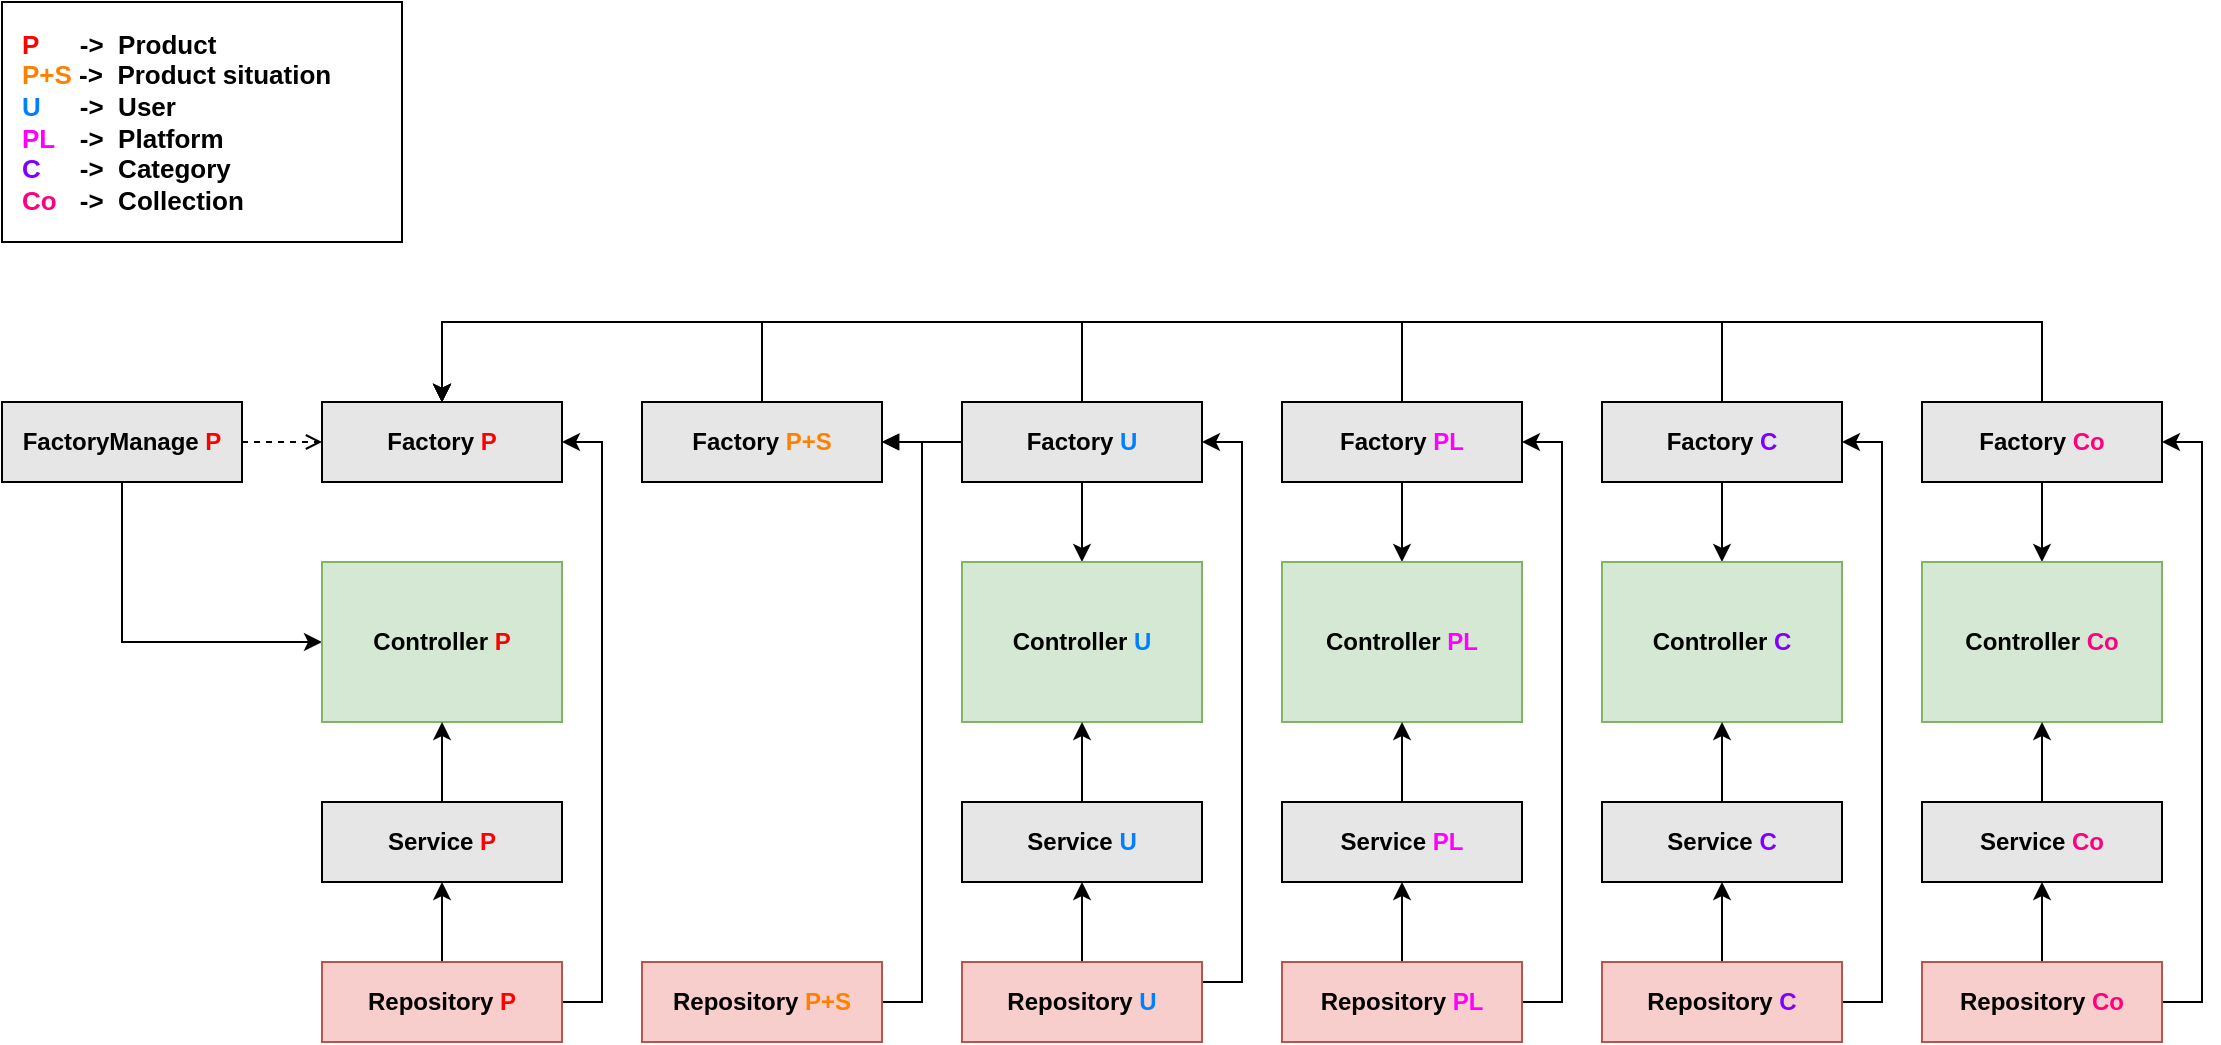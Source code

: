 <mxfile version="20.6.0" type="google"><diagram id="6JddzzMQcjXBdLVQW5BI" name="Página-1"><mxGraphModel grid="1" page="1" gridSize="10" guides="1" tooltips="1" connect="1" arrows="1" fold="1" pageScale="1" pageWidth="827" pageHeight="1169" math="0" shadow="0"><root><mxCell id="0"/><mxCell id="1" parent="0"/><mxCell id="akS8U3j8uPsjT_LzJy7--63" style="edgeStyle=orthogonalEdgeStyle;rounded=0;jumpStyle=none;orthogonalLoop=1;jettySize=auto;html=1;fontSize=12;fontColor=#7F00FF;endArrow=classic;endFill=1;" edge="1" parent="1" source="akS8U3j8uPsjT_LzJy7--12" target="akS8U3j8uPsjT_LzJy7--58"><mxGeometry relative="1" as="geometry"/></mxCell><mxCell id="P5B6yMFjr3VaSI04Bvaf-8" style="edgeStyle=orthogonalEdgeStyle;rounded=0;orthogonalLoop=1;jettySize=auto;html=1;entryX=1;entryY=0.5;entryDx=0;entryDy=0;endArrow=block;endFill=1;" edge="1" parent="1" source="akS8U3j8uPsjT_LzJy7--12" target="akS8U3j8uPsjT_LzJy7--11"><mxGeometry relative="1" as="geometry"/></mxCell><mxCell id="P5B6yMFjr3VaSI04Bvaf-44" style="edgeStyle=orthogonalEdgeStyle;rounded=0;orthogonalLoop=1;jettySize=auto;html=1;entryX=0.5;entryY=0;entryDx=0;entryDy=0;endArrow=classic;endFill=1;" edge="1" parent="1" source="akS8U3j8uPsjT_LzJy7--12" target="P5B6yMFjr3VaSI04Bvaf-33"><mxGeometry relative="1" as="geometry"><Array as="points"><mxPoint x="401" y="480"/><mxPoint x="81" y="480"/></Array></mxGeometry></mxCell><mxCell id="akS8U3j8uPsjT_LzJy7--12" value="Factory &lt;font color=&quot;#007fff&quot;&gt;U&lt;/font&gt;" style="rounded=0;whiteSpace=wrap;html=1;fontStyle=1;fillColor=#E6E6E6;" vertex="1" parent="1"><mxGeometry x="341" y="520" width="120" height="40" as="geometry"/></mxCell><mxCell id="akS8U3j8uPsjT_LzJy7--81" style="edgeStyle=orthogonalEdgeStyle;rounded=0;jumpStyle=none;orthogonalLoop=1;jettySize=auto;html=1;entryX=0.5;entryY=0;entryDx=0;entryDy=0;fontSize=12;fontColor=#7F00FF;endArrow=classic;endFill=1;" edge="1" parent="1" source="akS8U3j8uPsjT_LzJy7--13" target="akS8U3j8uPsjT_LzJy7--59"><mxGeometry relative="1" as="geometry"/></mxCell><mxCell id="P5B6yMFjr3VaSI04Bvaf-45" style="edgeStyle=orthogonalEdgeStyle;rounded=0;orthogonalLoop=1;jettySize=auto;html=1;entryX=0.5;entryY=0;entryDx=0;entryDy=0;endArrow=classic;endFill=1;" edge="1" parent="1" source="akS8U3j8uPsjT_LzJy7--13" target="P5B6yMFjr3VaSI04Bvaf-33"><mxGeometry relative="1" as="geometry"><Array as="points"><mxPoint x="561" y="480"/><mxPoint x="81" y="480"/></Array></mxGeometry></mxCell><mxCell id="akS8U3j8uPsjT_LzJy7--13" value="Factory &lt;font color=&quot;#ff00ff&quot;&gt;PL&lt;/font&gt;" style="rounded=0;whiteSpace=wrap;html=1;fontStyle=1;fillColor=#E6E6E6;" vertex="1" parent="1"><mxGeometry x="501" y="520" width="120" height="40" as="geometry"/></mxCell><mxCell id="akS8U3j8uPsjT_LzJy7--82" style="edgeStyle=orthogonalEdgeStyle;rounded=0;jumpStyle=none;orthogonalLoop=1;jettySize=auto;html=1;entryX=0.5;entryY=0;entryDx=0;entryDy=0;fontSize=12;fontColor=#7F00FF;endArrow=classic;endFill=1;" edge="1" parent="1" source="akS8U3j8uPsjT_LzJy7--14" target="akS8U3j8uPsjT_LzJy7--60"><mxGeometry relative="1" as="geometry"/></mxCell><mxCell id="P5B6yMFjr3VaSI04Bvaf-46" style="edgeStyle=orthogonalEdgeStyle;rounded=0;orthogonalLoop=1;jettySize=auto;html=1;entryX=0.5;entryY=0;entryDx=0;entryDy=0;endArrow=classic;endFill=1;" edge="1" parent="1" source="akS8U3j8uPsjT_LzJy7--14" target="P5B6yMFjr3VaSI04Bvaf-33"><mxGeometry relative="1" as="geometry"><Array as="points"><mxPoint x="721" y="480"/><mxPoint x="81" y="480"/></Array></mxGeometry></mxCell><mxCell id="akS8U3j8uPsjT_LzJy7--14" value="Factory &lt;font color=&quot;#7f00ff&quot;&gt;C&lt;/font&gt;" style="rounded=0;whiteSpace=wrap;html=1;fontStyle=1;fillColor=#E6E6E6;" vertex="1" parent="1"><mxGeometry x="661" y="520" width="120" height="40" as="geometry"/></mxCell><mxCell id="P5B6yMFjr3VaSI04Bvaf-7" style="edgeStyle=orthogonalEdgeStyle;rounded=0;orthogonalLoop=1;jettySize=auto;html=1;entryX=1;entryY=0.5;entryDx=0;entryDy=0;endArrow=block;endFill=1;" edge="1" parent="1" source="akS8U3j8uPsjT_LzJy7--29" target="akS8U3j8uPsjT_LzJy7--11"><mxGeometry relative="1" as="geometry"><Array as="points"><mxPoint x="321" y="820"/><mxPoint x="321" y="540"/></Array></mxGeometry></mxCell><mxCell id="akS8U3j8uPsjT_LzJy7--29" value="Repository &lt;font color=&quot;#ff8000&quot;&gt;P+S&lt;/font&gt;" style="rounded=0;whiteSpace=wrap;html=1;fontStyle=1;fillColor=#f8cecc;strokeColor=#b85450;" vertex="1" parent="1"><mxGeometry x="181" y="800" width="120" height="40" as="geometry"/></mxCell><mxCell id="P5B6yMFjr3VaSI04Bvaf-43" style="edgeStyle=orthogonalEdgeStyle;rounded=0;orthogonalLoop=1;jettySize=auto;html=1;entryX=0.5;entryY=0;entryDx=0;entryDy=0;endArrow=classic;endFill=1;" edge="1" parent="1" source="akS8U3j8uPsjT_LzJy7--11" target="P5B6yMFjr3VaSI04Bvaf-33"><mxGeometry relative="1" as="geometry"><Array as="points"><mxPoint x="241" y="480"/><mxPoint x="81" y="480"/></Array></mxGeometry></mxCell><mxCell id="akS8U3j8uPsjT_LzJy7--11" value="Factory &lt;font color=&quot;#ff8000&quot;&gt;P+S&lt;/font&gt;" style="rounded=0;whiteSpace=wrap;html=1;fontStyle=1;fillColor=#E6E6E6;" vertex="1" parent="1"><mxGeometry x="181" y="520" width="120" height="40" as="geometry"/></mxCell><mxCell id="akS8U3j8uPsjT_LzJy7--49" value="&lt;font color=&quot;#ff0000&quot;&gt;P&lt;/font&gt; &lt;span style=&quot;white-space: pre;&quot;&gt;&#9;&lt;/span&gt;-&amp;gt;&amp;nbsp; Product&lt;br style=&quot;&quot;&gt;&lt;font color=&quot;#ff8000&quot;&gt;P+S&lt;/font&gt; -&amp;gt;&amp;nbsp; Product situation&lt;br style=&quot;&quot;&gt;&lt;font color=&quot;#007fff&quot;&gt;U&lt;/font&gt; &lt;span style=&quot;white-space: pre;&quot;&gt;&#9;&lt;/span&gt;-&amp;gt;&amp;nbsp; User&lt;br style=&quot;&quot;&gt;&lt;font color=&quot;#ff00ff&quot;&gt;PL&lt;/font&gt; &lt;span style=&quot;white-space: pre;&quot;&gt;&#9;&lt;/span&gt;-&amp;gt;&amp;nbsp; Platform&lt;br style=&quot;&quot;&gt;&lt;div style=&quot;&quot;&gt;&lt;span style=&quot;background-color: initial;&quot;&gt;&lt;font color=&quot;#7f00ff&quot;&gt;C&lt;/font&gt; &lt;span style=&quot;white-space: pre;&quot;&gt;&#9;&lt;/span&gt;-&amp;gt;&amp;nbsp; Category&lt;/span&gt;&lt;/div&gt;&lt;div style=&quot;&quot;&gt;&lt;span style=&quot;background-color: initial;&quot;&gt;&lt;font color=&quot;#ff0080&quot;&gt;Co&lt;/font&gt;&lt;span style=&quot;white-space: pre;&quot;&gt;&#9;&lt;/span&gt;-&amp;gt;&amp;nbsp; Collection&lt;/span&gt;&lt;/div&gt;" style="rounded=0;whiteSpace=wrap;html=1;fontSize=13;align=left;fontStyle=1;spacing=10;" vertex="1" parent="1"><mxGeometry x="-139" y="320" width="200" height="120" as="geometry"/></mxCell><mxCell id="akS8U3j8uPsjT_LzJy7--58" value="&lt;span style=&quot;&quot;&gt;Controller &lt;font color=&quot;#007fff&quot; style=&quot;font-size: 12px;&quot;&gt;U&lt;/font&gt;&lt;/span&gt;" style="rounded=0;whiteSpace=wrap;html=1;fontStyle=1;fillColor=#d5e8d4;shadow=0;glass=0;sketch=0;strokeColor=#82b366;" vertex="1" parent="1"><mxGeometry x="341" y="600" width="120" height="80" as="geometry"/></mxCell><mxCell id="akS8U3j8uPsjT_LzJy7--59" value="&lt;span style=&quot;&quot;&gt;Controller &lt;font color=&quot;#ff00ff&quot; style=&quot;font-size: 12px;&quot;&gt;PL&lt;/font&gt;&lt;/span&gt;" style="rounded=0;whiteSpace=wrap;html=1;fontStyle=1;fillColor=#d5e8d4;shadow=0;glass=0;sketch=0;strokeColor=#82b366;" vertex="1" parent="1"><mxGeometry x="501" y="600" width="120" height="80" as="geometry"/></mxCell><mxCell id="akS8U3j8uPsjT_LzJy7--60" value="Controller &lt;font color=&quot;#7f00ff&quot;&gt;C&lt;/font&gt;" style="rounded=0;whiteSpace=wrap;html=1;fontStyle=1;fillColor=#d5e8d4;shadow=0;glass=0;sketch=0;strokeColor=#82b366;" vertex="1" parent="1"><mxGeometry x="661" y="600" width="120" height="80" as="geometry"/></mxCell><mxCell id="akS8U3j8uPsjT_LzJy7--66" style="edgeStyle=orthogonalEdgeStyle;rounded=0;jumpStyle=none;orthogonalLoop=1;jettySize=auto;html=1;exitX=0.5;exitY=0;exitDx=0;exitDy=0;entryX=0.5;entryY=1;entryDx=0;entryDy=0;fontSize=12;fontColor=#007FFF;endArrow=classic;endFill=1;" edge="1" parent="1" source="akS8U3j8uPsjT_LzJy7--61" target="akS8U3j8uPsjT_LzJy7--58"><mxGeometry relative="1" as="geometry"/></mxCell><mxCell id="akS8U3j8uPsjT_LzJy7--67" style="edgeStyle=orthogonalEdgeStyle;rounded=0;jumpStyle=none;orthogonalLoop=1;jettySize=auto;html=1;exitX=1;exitY=0.25;exitDx=0;exitDy=0;entryX=1;entryY=0.5;entryDx=0;entryDy=0;fontSize=12;fontColor=#007FFF;endArrow=classic;endFill=1;" edge="1" parent="1" source="akS8U3j8uPsjT_LzJy7--62" target="akS8U3j8uPsjT_LzJy7--12"><mxGeometry relative="1" as="geometry"/></mxCell><mxCell id="akS8U3j8uPsjT_LzJy7--61" value="Service &lt;font color=&quot;#007fff&quot;&gt;U&lt;/font&gt;" style="rounded=0;whiteSpace=wrap;html=1;fontStyle=1;fillColor=#E6E6E6;" vertex="1" parent="1"><mxGeometry x="341" y="720" width="120" height="40" as="geometry"/></mxCell><mxCell id="akS8U3j8uPsjT_LzJy7--68" style="edgeStyle=orthogonalEdgeStyle;rounded=0;jumpStyle=none;orthogonalLoop=1;jettySize=auto;html=1;fontSize=12;fontColor=#007FFF;endArrow=classic;endFill=1;" edge="1" parent="1" source="akS8U3j8uPsjT_LzJy7--62" target="akS8U3j8uPsjT_LzJy7--61"><mxGeometry relative="1" as="geometry"/></mxCell><mxCell id="akS8U3j8uPsjT_LzJy7--62" value="Repository &lt;font color=&quot;#007fff&quot;&gt;U&lt;/font&gt;" style="rounded=0;whiteSpace=wrap;html=1;fontStyle=1;fillColor=#f8cecc;strokeColor=#b85450;" vertex="1" parent="1"><mxGeometry x="341" y="800" width="120" height="40" as="geometry"/></mxCell><mxCell id="akS8U3j8uPsjT_LzJy7--75" style="edgeStyle=orthogonalEdgeStyle;rounded=0;jumpStyle=none;orthogonalLoop=1;jettySize=auto;html=1;fontSize=12;fontColor=#7F00FF;endArrow=classic;endFill=1;" edge="1" parent="1" source="akS8U3j8uPsjT_LzJy7--69" target="akS8U3j8uPsjT_LzJy7--59"><mxGeometry relative="1" as="geometry"/></mxCell><mxCell id="akS8U3j8uPsjT_LzJy7--69" value="Service &lt;font color=&quot;#ff00ff&quot;&gt;PL&lt;/font&gt;" style="rounded=0;whiteSpace=wrap;html=1;fontStyle=1;fillColor=#E6E6E6;" vertex="1" parent="1"><mxGeometry x="501" y="720" width="120" height="40" as="geometry"/></mxCell><mxCell id="akS8U3j8uPsjT_LzJy7--78" style="edgeStyle=orthogonalEdgeStyle;rounded=0;jumpStyle=none;orthogonalLoop=1;jettySize=auto;html=1;entryX=0.5;entryY=1;entryDx=0;entryDy=0;fontSize=12;fontColor=#7F00FF;endArrow=classic;endFill=1;" edge="1" parent="1" source="akS8U3j8uPsjT_LzJy7--70" target="akS8U3j8uPsjT_LzJy7--60"><mxGeometry relative="1" as="geometry"/></mxCell><mxCell id="akS8U3j8uPsjT_LzJy7--70" value="Service &lt;font color=&quot;#7f00ff&quot;&gt;C&lt;/font&gt;" style="rounded=0;whiteSpace=wrap;html=1;fontStyle=1;fillColor=#E6E6E6;" vertex="1" parent="1"><mxGeometry x="661" y="720" width="120" height="40" as="geometry"/></mxCell><mxCell id="akS8U3j8uPsjT_LzJy7--74" style="edgeStyle=orthogonalEdgeStyle;rounded=0;jumpStyle=none;orthogonalLoop=1;jettySize=auto;html=1;entryX=0.5;entryY=1;entryDx=0;entryDy=0;fontSize=12;fontColor=#7F00FF;endArrow=classic;endFill=1;" edge="1" parent="1" source="akS8U3j8uPsjT_LzJy7--72" target="akS8U3j8uPsjT_LzJy7--69"><mxGeometry relative="1" as="geometry"/></mxCell><mxCell id="CbhvYrBwIV0HX1B_ZlFO-2" style="edgeStyle=orthogonalEdgeStyle;rounded=0;orthogonalLoop=1;jettySize=auto;html=1;entryX=1;entryY=0.5;entryDx=0;entryDy=0;" edge="1" parent="1" source="akS8U3j8uPsjT_LzJy7--72" target="akS8U3j8uPsjT_LzJy7--13"><mxGeometry relative="1" as="geometry"><Array as="points"><mxPoint x="641" y="820"/><mxPoint x="641" y="540"/></Array></mxGeometry></mxCell><mxCell id="akS8U3j8uPsjT_LzJy7--72" value="Repository &lt;font color=&quot;#ff00ff&quot;&gt;PL&lt;/font&gt;" style="rounded=0;whiteSpace=wrap;html=1;fontStyle=1;fillColor=#f8cecc;strokeColor=#b85450;" vertex="1" parent="1"><mxGeometry x="501" y="800" width="120" height="40" as="geometry"/></mxCell><mxCell id="akS8U3j8uPsjT_LzJy7--79" style="edgeStyle=orthogonalEdgeStyle;rounded=0;jumpStyle=none;orthogonalLoop=1;jettySize=auto;html=1;entryX=0.5;entryY=1;entryDx=0;entryDy=0;fontSize=12;fontColor=#7F00FF;endArrow=classic;endFill=1;" edge="1" parent="1" source="akS8U3j8uPsjT_LzJy7--73" target="akS8U3j8uPsjT_LzJy7--70"><mxGeometry relative="1" as="geometry"/></mxCell><mxCell id="CbhvYrBwIV0HX1B_ZlFO-3" style="edgeStyle=orthogonalEdgeStyle;rounded=0;orthogonalLoop=1;jettySize=auto;html=1;entryX=1;entryY=0.5;entryDx=0;entryDy=0;" edge="1" parent="1" source="akS8U3j8uPsjT_LzJy7--73" target="akS8U3j8uPsjT_LzJy7--14"><mxGeometry relative="1" as="geometry"><Array as="points"><mxPoint x="801" y="820"/><mxPoint x="801" y="540"/></Array></mxGeometry></mxCell><mxCell id="akS8U3j8uPsjT_LzJy7--73" value="Repository&amp;nbsp;&lt;span style=&quot;color: rgb(127, 0, 255);&quot;&gt;C&lt;/span&gt;" style="rounded=0;whiteSpace=wrap;html=1;fontStyle=1;fillColor=#f8cecc;strokeColor=#b85450;" vertex="1" parent="1"><mxGeometry x="661" y="800" width="120" height="40" as="geometry"/></mxCell><mxCell id="bNUEbo6eeJRGHgdps0h5-3" style="edgeStyle=orthogonalEdgeStyle;rounded=0;jumpStyle=none;orthogonalLoop=1;jettySize=auto;html=1;entryX=0.5;entryY=0;entryDx=0;entryDy=0;fontSize=12;fontColor=#7F00FF;endArrow=classic;endFill=1;" edge="1" parent="1" source="bNUEbo6eeJRGHgdps0h5-4" target="bNUEbo6eeJRGHgdps0h5-5"><mxGeometry relative="1" as="geometry"/></mxCell><mxCell id="P5B6yMFjr3VaSI04Bvaf-47" style="edgeStyle=orthogonalEdgeStyle;rounded=0;orthogonalLoop=1;jettySize=auto;html=1;entryX=0.5;entryY=0;entryDx=0;entryDy=0;endArrow=classic;endFill=1;" edge="1" parent="1" source="bNUEbo6eeJRGHgdps0h5-4" target="P5B6yMFjr3VaSI04Bvaf-33"><mxGeometry relative="1" as="geometry"><Array as="points"><mxPoint x="881" y="480"/><mxPoint x="81" y="480"/></Array></mxGeometry></mxCell><mxCell id="bNUEbo6eeJRGHgdps0h5-4" value="Factory &lt;font color=&quot;#ff0080&quot;&gt;Co&lt;/font&gt;" style="rounded=0;whiteSpace=wrap;html=1;fontStyle=1;fillColor=#E6E6E6;" vertex="1" parent="1"><mxGeometry x="821" y="520" width="120" height="40" as="geometry"/></mxCell><mxCell id="bNUEbo6eeJRGHgdps0h5-5" value="Controller &lt;font color=&quot;#ff0080&quot;&gt;Co&lt;/font&gt;" style="rounded=0;whiteSpace=wrap;html=1;fontStyle=1;fillColor=#d5e8d4;shadow=0;glass=0;sketch=0;strokeColor=#82b366;" vertex="1" parent="1"><mxGeometry x="821" y="600" width="120" height="80" as="geometry"/></mxCell><mxCell id="bNUEbo6eeJRGHgdps0h5-6" style="edgeStyle=orthogonalEdgeStyle;rounded=0;jumpStyle=none;orthogonalLoop=1;jettySize=auto;html=1;entryX=0.5;entryY=1;entryDx=0;entryDy=0;fontSize=12;fontColor=#7F00FF;endArrow=classic;endFill=1;" edge="1" parent="1" source="bNUEbo6eeJRGHgdps0h5-8" target="bNUEbo6eeJRGHgdps0h5-5"><mxGeometry relative="1" as="geometry"/></mxCell><mxCell id="bNUEbo6eeJRGHgdps0h5-8" value="Service &lt;font color=&quot;#ff0080&quot;&gt;Co&lt;/font&gt;" style="rounded=0;whiteSpace=wrap;html=1;fontStyle=1;fillColor=#E6E6E6;" vertex="1" parent="1"><mxGeometry x="821" y="720" width="120" height="40" as="geometry"/></mxCell><mxCell id="bNUEbo6eeJRGHgdps0h5-9" style="edgeStyle=orthogonalEdgeStyle;rounded=0;jumpStyle=none;orthogonalLoop=1;jettySize=auto;html=1;entryX=0.5;entryY=1;entryDx=0;entryDy=0;fontSize=12;fontColor=#7F00FF;endArrow=classic;endFill=1;" edge="1" parent="1" source="bNUEbo6eeJRGHgdps0h5-10" target="bNUEbo6eeJRGHgdps0h5-8"><mxGeometry relative="1" as="geometry"/></mxCell><mxCell id="CbhvYrBwIV0HX1B_ZlFO-4" style="edgeStyle=orthogonalEdgeStyle;rounded=0;orthogonalLoop=1;jettySize=auto;html=1;entryX=1;entryY=0.5;entryDx=0;entryDy=0;" edge="1" parent="1" source="bNUEbo6eeJRGHgdps0h5-10" target="bNUEbo6eeJRGHgdps0h5-4"><mxGeometry relative="1" as="geometry"><Array as="points"><mxPoint x="961" y="820"/><mxPoint x="961" y="540"/></Array></mxGeometry></mxCell><mxCell id="bNUEbo6eeJRGHgdps0h5-10" value="Repository&amp;nbsp;&lt;font color=&quot;#ff0080&quot;&gt;Co&lt;/font&gt;" style="rounded=0;whiteSpace=wrap;html=1;fontStyle=1;fillColor=#f8cecc;strokeColor=#b85450;" vertex="1" parent="1"><mxGeometry x="821" y="800" width="120" height="40" as="geometry"/></mxCell><mxCell id="P5B6yMFjr3VaSI04Bvaf-33" value="Factory &lt;font color=&quot;#ff0000&quot;&gt;P&lt;/font&gt;" style="rounded=0;whiteSpace=wrap;html=1;fontStyle=1;fillColor=#E6E6E6;" vertex="1" parent="1"><mxGeometry x="21" y="520" width="120" height="40" as="geometry"/></mxCell><mxCell id="P5B6yMFjr3VaSI04Bvaf-39" style="edgeStyle=orthogonalEdgeStyle;rounded=0;orthogonalLoop=1;jettySize=auto;html=1;entryX=0;entryY=0.5;entryDx=0;entryDy=0;endArrow=classic;endFill=1;" edge="1" parent="1" source="P5B6yMFjr3VaSI04Bvaf-34" target="P5B6yMFjr3VaSI04Bvaf-35"><mxGeometry relative="1" as="geometry"><Array as="points"><mxPoint x="-79" y="640"/></Array></mxGeometry></mxCell><mxCell id="P5B6yMFjr3VaSI04Bvaf-40" style="edgeStyle=orthogonalEdgeStyle;rounded=0;orthogonalLoop=1;jettySize=auto;html=1;entryX=0;entryY=0.5;entryDx=0;entryDy=0;endArrow=open;endFill=0;dashed=1;" edge="1" parent="1" source="P5B6yMFjr3VaSI04Bvaf-34" target="P5B6yMFjr3VaSI04Bvaf-33"><mxGeometry relative="1" as="geometry"/></mxCell><mxCell id="P5B6yMFjr3VaSI04Bvaf-34" value="FactoryManage&amp;nbsp;&lt;font color=&quot;#ff0000&quot;&gt;P&lt;/font&gt;" style="rounded=0;whiteSpace=wrap;html=1;fontStyle=1;fillColor=#E6E6E6;" vertex="1" parent="1"><mxGeometry x="-139" y="520" width="120" height="40" as="geometry"/></mxCell><mxCell id="P5B6yMFjr3VaSI04Bvaf-35" value="&lt;span style=&quot;&quot;&gt;Controller &lt;font style=&quot;font-size: 12px;&quot; color=&quot;#ff0000&quot;&gt;P&lt;/font&gt;&lt;/span&gt;" style="rounded=0;whiteSpace=wrap;html=1;fontStyle=1;shadow=0;glass=0;sketch=0;fillStyle=auto;fillColor=#d5e8d4;strokeColor=#82b366;" vertex="1" parent="1"><mxGeometry x="21" y="600" width="120" height="80" as="geometry"/></mxCell><mxCell id="P5B6yMFjr3VaSI04Bvaf-41" style="edgeStyle=orthogonalEdgeStyle;rounded=0;orthogonalLoop=1;jettySize=auto;html=1;entryX=0.5;entryY=1;entryDx=0;entryDy=0;endArrow=classic;endFill=1;" edge="1" parent="1" source="P5B6yMFjr3VaSI04Bvaf-36" target="P5B6yMFjr3VaSI04Bvaf-35"><mxGeometry relative="1" as="geometry"/></mxCell><mxCell id="P5B6yMFjr3VaSI04Bvaf-36" value="Service &lt;font color=&quot;#ff0000&quot;&gt;P&lt;/font&gt;" style="rounded=0;whiteSpace=wrap;html=1;fontStyle=1;fillColor=#E6E6E6;" vertex="1" parent="1"><mxGeometry x="21" y="720" width="120" height="40" as="geometry"/></mxCell><mxCell id="P5B6yMFjr3VaSI04Bvaf-38" style="edgeStyle=orthogonalEdgeStyle;rounded=0;orthogonalLoop=1;jettySize=auto;html=1;entryX=1;entryY=0.5;entryDx=0;entryDy=0;endArrow=classic;endFill=1;" edge="1" parent="1" source="P5B6yMFjr3VaSI04Bvaf-37" target="P5B6yMFjr3VaSI04Bvaf-33"><mxGeometry relative="1" as="geometry"><Array as="points"><mxPoint x="161" y="820"/><mxPoint x="161" y="540"/></Array></mxGeometry></mxCell><mxCell id="P5B6yMFjr3VaSI04Bvaf-42" style="edgeStyle=orthogonalEdgeStyle;rounded=0;orthogonalLoop=1;jettySize=auto;html=1;endArrow=classic;endFill=1;" edge="1" parent="1" source="P5B6yMFjr3VaSI04Bvaf-37" target="P5B6yMFjr3VaSI04Bvaf-36"><mxGeometry relative="1" as="geometry"/></mxCell><mxCell id="P5B6yMFjr3VaSI04Bvaf-37" value="Repository &lt;font color=&quot;#ff0000&quot;&gt;P&lt;/font&gt;" style="rounded=0;whiteSpace=wrap;html=1;fontStyle=1;fillColor=#f8cecc;strokeColor=#b85450;" vertex="1" parent="1"><mxGeometry x="21" y="800" width="120" height="40" as="geometry"/></mxCell></root></mxGraphModel></diagram></mxfile>